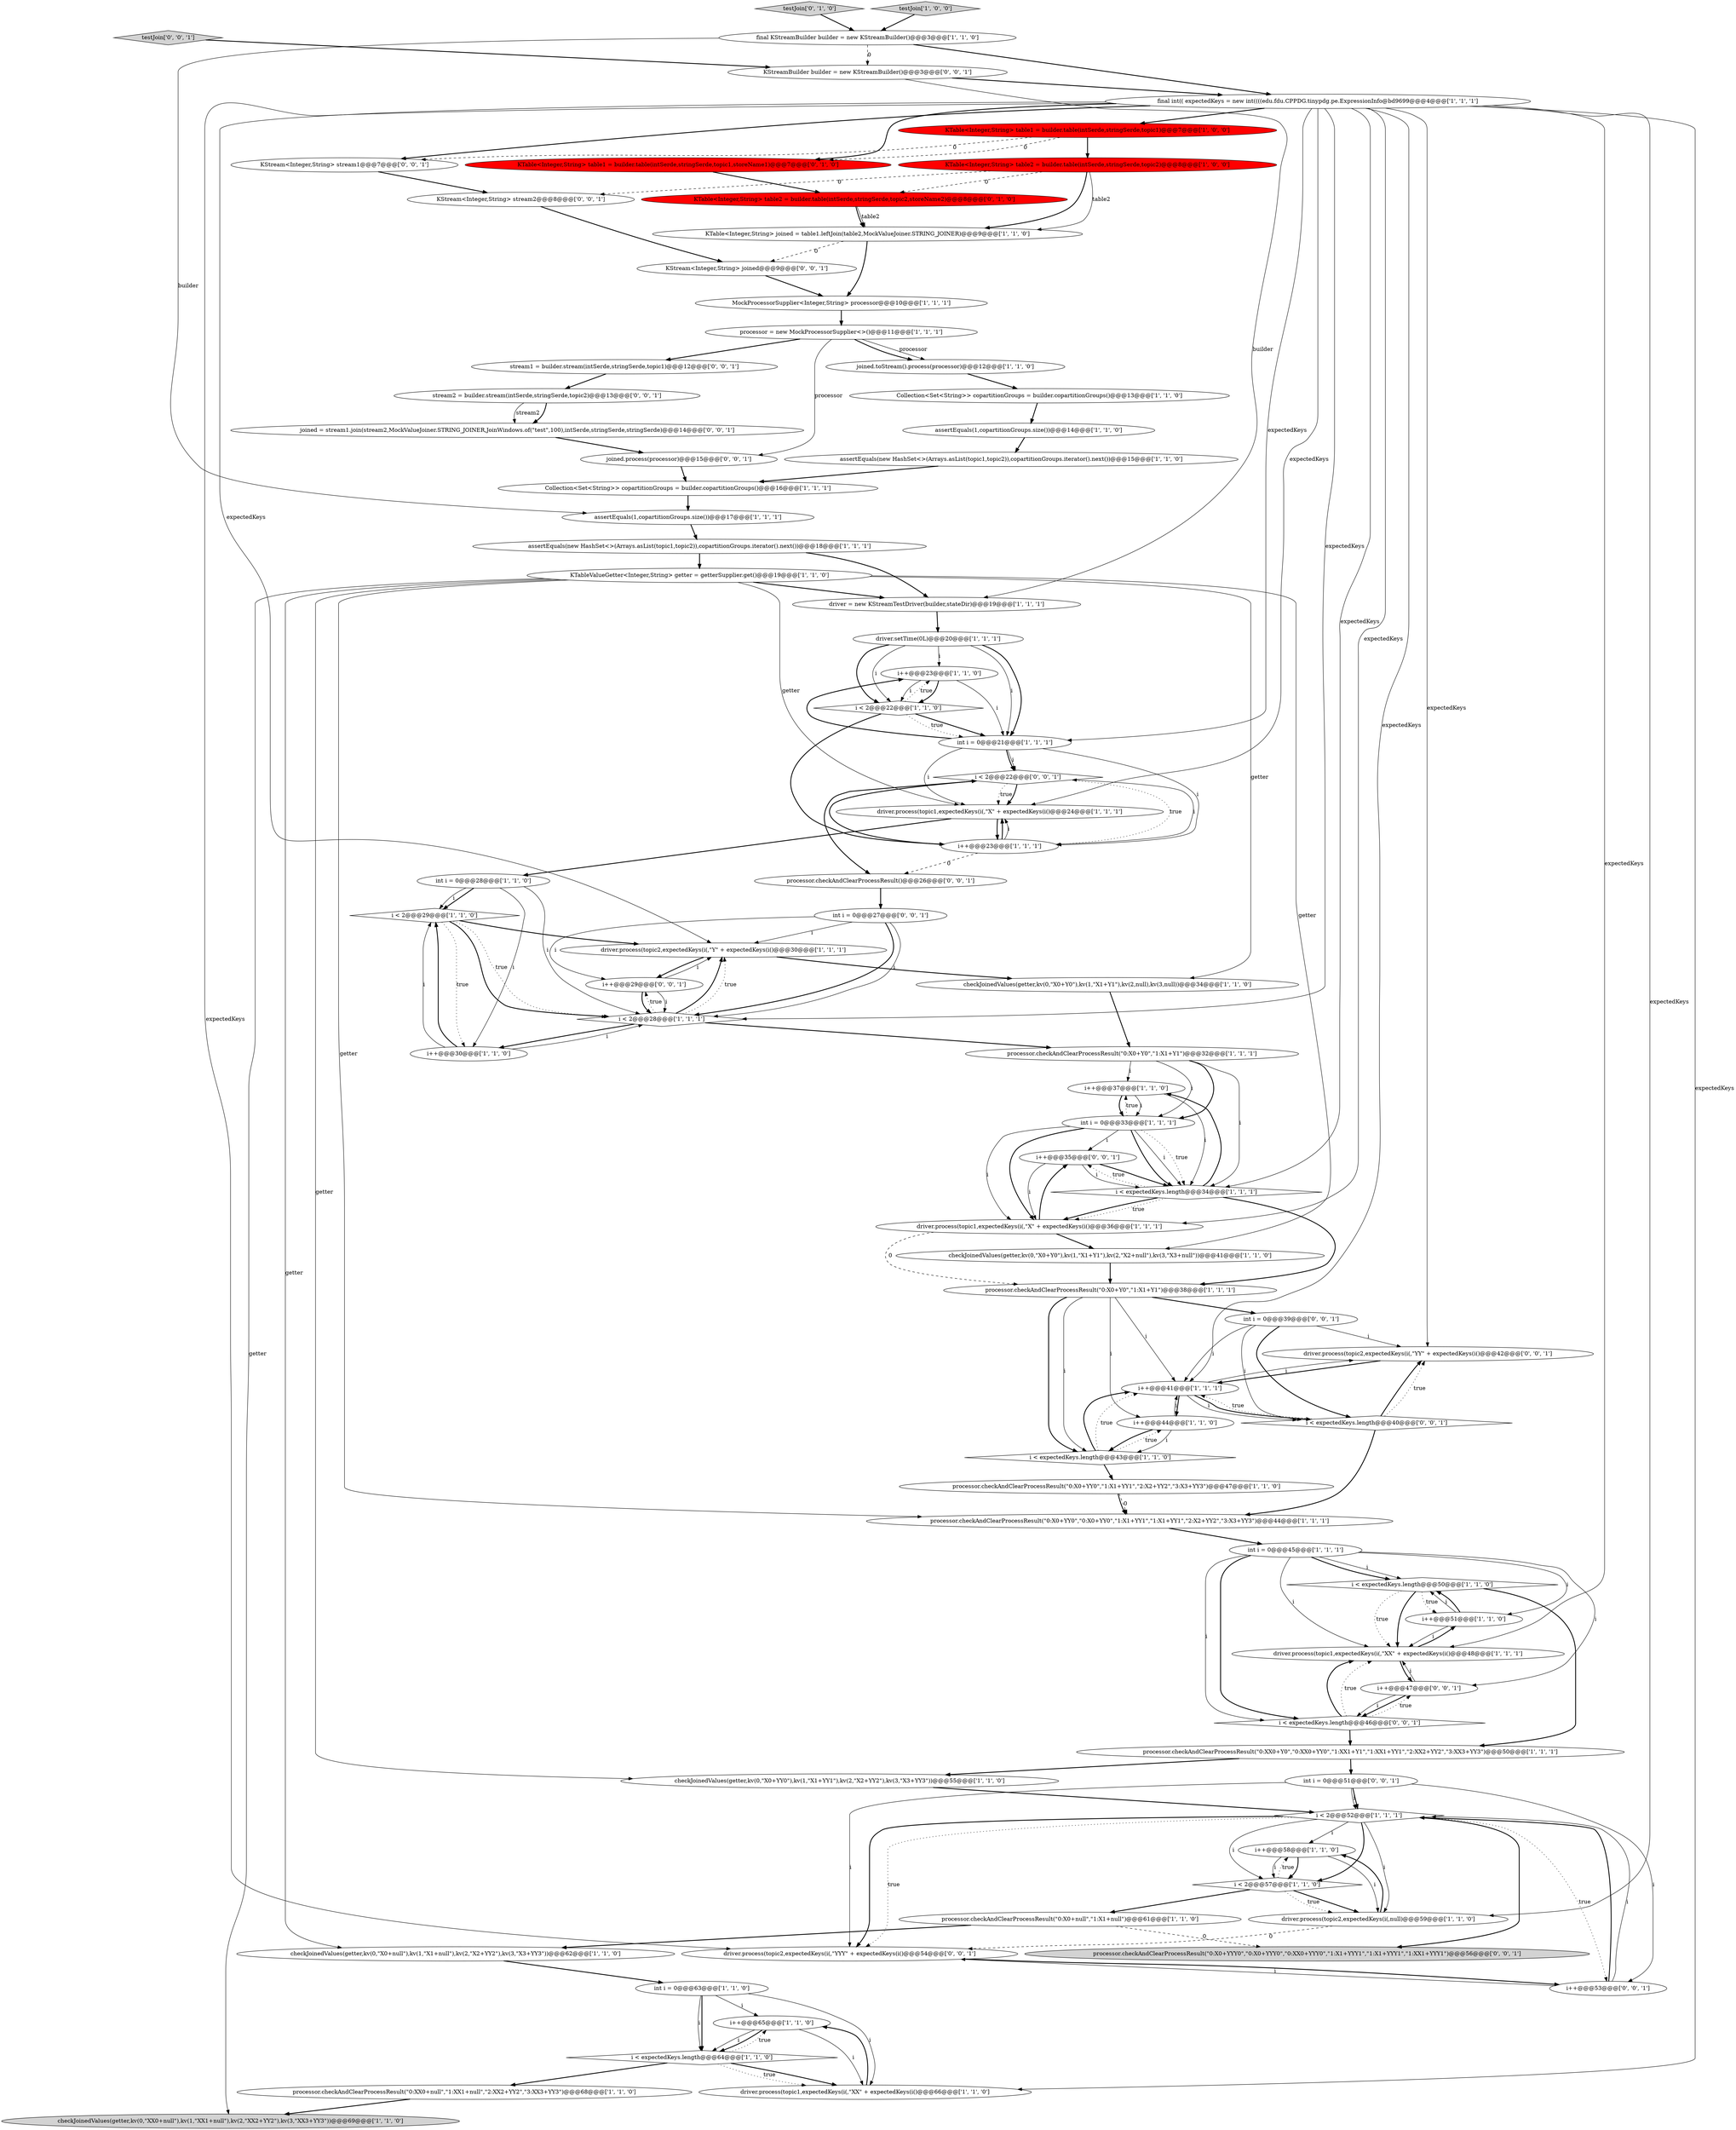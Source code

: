 digraph {
64 [style = filled, label = "joined = stream1.join(stream2,MockValueJoiner.STRING_JOINER,JoinWindows.of(\"test\",100),intSerde,stringSerde,stringSerde)@@@14@@@['0', '0', '1']", fillcolor = white, shape = ellipse image = "AAA0AAABBB3BBB"];
39 [style = filled, label = "i++@@@23@@@['1', '1', '0']", fillcolor = white, shape = ellipse image = "AAA0AAABBB1BBB"];
74 [style = filled, label = "int i = 0@@@27@@@['0', '0', '1']", fillcolor = white, shape = ellipse image = "AAA0AAABBB3BBB"];
58 [style = filled, label = "checkJoinedValues(getter,kv(0,\"X0+YY0\"),kv(1,\"X1+YY1\"),kv(2,\"X2+YY2\"),kv(3,\"X3+YY3\"))@@@55@@@['1', '1', '0']", fillcolor = white, shape = ellipse image = "AAA0AAABBB1BBB"];
15 [style = filled, label = "i < expectedKeys.length@@@50@@@['1', '1', '0']", fillcolor = white, shape = diamond image = "AAA0AAABBB1BBB"];
45 [style = filled, label = "i++@@@58@@@['1', '1', '0']", fillcolor = white, shape = ellipse image = "AAA0AAABBB1BBB"];
59 [style = filled, label = "testJoin['0', '1', '0']", fillcolor = lightgray, shape = diamond image = "AAA0AAABBB2BBB"];
28 [style = filled, label = "testJoin['1', '0', '0']", fillcolor = lightgray, shape = diamond image = "AAA0AAABBB1BBB"];
30 [style = filled, label = "int i = 0@@@45@@@['1', '1', '1']", fillcolor = white, shape = ellipse image = "AAA0AAABBB1BBB"];
68 [style = filled, label = "i++@@@35@@@['0', '0', '1']", fillcolor = white, shape = ellipse image = "AAA0AAABBB3BBB"];
42 [style = filled, label = "driver.process(topic1,expectedKeys(i(,\"X\" + expectedKeys(i()@@@24@@@['1', '1', '1']", fillcolor = white, shape = ellipse image = "AAA0AAABBB1BBB"];
6 [style = filled, label = "MockProcessorSupplier<Integer,String> processor@@@10@@@['1', '1', '1']", fillcolor = white, shape = ellipse image = "AAA0AAABBB1BBB"];
43 [style = filled, label = "processor.checkAndClearProcessResult(\"0:X0+Y0\",\"1:X1+Y1\")@@@38@@@['1', '1', '1']", fillcolor = white, shape = ellipse image = "AAA0AAABBB1BBB"];
65 [style = filled, label = "processor.checkAndClearProcessResult()@@@26@@@['0', '0', '1']", fillcolor = white, shape = ellipse image = "AAA0AAABBB3BBB"];
35 [style = filled, label = "i < 2@@@57@@@['1', '1', '0']", fillcolor = white, shape = diamond image = "AAA0AAABBB1BBB"];
25 [style = filled, label = "i++@@@65@@@['1', '1', '0']", fillcolor = white, shape = ellipse image = "AAA0AAABBB1BBB"];
37 [style = filled, label = "i < 2@@@29@@@['1', '1', '0']", fillcolor = white, shape = diamond image = "AAA0AAABBB1BBB"];
57 [style = filled, label = "processor.checkAndClearProcessResult(\"0:XX0+null\",\"1:XX1+null\",\"2:XX2+YY2\",\"3:XX3+YY3\")@@@68@@@['1', '1', '0']", fillcolor = white, shape = ellipse image = "AAA0AAABBB1BBB"];
78 [style = filled, label = "driver.process(topic2,expectedKeys(i(,\"YYY\" + expectedKeys(i()@@@54@@@['0', '0', '1']", fillcolor = white, shape = ellipse image = "AAA0AAABBB3BBB"];
0 [style = filled, label = "driver.process(topic2,expectedKeys(i(,null)@@@59@@@['1', '1', '0']", fillcolor = white, shape = ellipse image = "AAA0AAABBB1BBB"];
76 [style = filled, label = "int i = 0@@@39@@@['0', '0', '1']", fillcolor = white, shape = ellipse image = "AAA0AAABBB3BBB"];
11 [style = filled, label = "checkJoinedValues(getter,kv(0,\"X0+Y0\"),kv(1,\"X1+Y1\"),kv(2,null),kv(3,null))@@@34@@@['1', '1', '0']", fillcolor = white, shape = ellipse image = "AAA0AAABBB1BBB"];
56 [style = filled, label = "processor.checkAndClearProcessResult(\"0:X0+null\",\"1:X1+null\")@@@61@@@['1', '1', '0']", fillcolor = white, shape = ellipse image = "AAA0AAABBB1BBB"];
7 [style = filled, label = "final int(( expectedKeys = new int((((edu.fdu.CPPDG.tinypdg.pe.ExpressionInfo@bd9699@@@4@@@['1', '1', '1']", fillcolor = white, shape = ellipse image = "AAA0AAABBB1BBB"];
47 [style = filled, label = "driver = new KStreamTestDriver(builder,stateDir)@@@19@@@['1', '1', '1']", fillcolor = white, shape = ellipse image = "AAA0AAABBB1BBB"];
38 [style = filled, label = "assertEquals(1,copartitionGroups.size())@@@14@@@['1', '1', '0']", fillcolor = white, shape = ellipse image = "AAA0AAABBB1BBB"];
40 [style = filled, label = "driver.process(topic2,expectedKeys(i(,\"Y\" + expectedKeys(i()@@@30@@@['1', '1', '1']", fillcolor = white, shape = ellipse image = "AAA0AAABBB1BBB"];
75 [style = filled, label = "driver.process(topic2,expectedKeys(i(,\"YY\" + expectedKeys(i()@@@42@@@['0', '0', '1']", fillcolor = white, shape = ellipse image = "AAA0AAABBB3BBB"];
55 [style = filled, label = "driver.setTime(0L)@@@20@@@['1', '1', '1']", fillcolor = white, shape = ellipse image = "AAA0AAABBB1BBB"];
50 [style = filled, label = "int i = 0@@@28@@@['1', '1', '0']", fillcolor = white, shape = ellipse image = "AAA0AAABBB1BBB"];
18 [style = filled, label = "processor.checkAndClearProcessResult(\"0:XX0+Y0\",\"0:XX0+YY0\",\"1:XX1+Y1\",\"1:XX1+YY1\",\"2:XX2+YY2\",\"3:XX3+YY3\")@@@50@@@['1', '1', '1']", fillcolor = white, shape = ellipse image = "AAA0AAABBB1BBB"];
14 [style = filled, label = "assertEquals(1,copartitionGroups.size())@@@17@@@['1', '1', '1']", fillcolor = white, shape = ellipse image = "AAA0AAABBB1BBB"];
52 [style = filled, label = "KTable<Integer,String> table1 = builder.table(intSerde,stringSerde,topic1)@@@7@@@['1', '0', '0']", fillcolor = red, shape = ellipse image = "AAA1AAABBB1BBB"];
71 [style = filled, label = "KStream<Integer,String> joined@@@9@@@['0', '0', '1']", fillcolor = white, shape = ellipse image = "AAA0AAABBB3BBB"];
54 [style = filled, label = "assertEquals(new HashSet<>(Arrays.asList(topic1,topic2)),copartitionGroups.iterator().next())@@@15@@@['1', '1', '0']", fillcolor = white, shape = ellipse image = "AAA0AAABBB1BBB"];
8 [style = filled, label = "int i = 0@@@21@@@['1', '1', '1']", fillcolor = white, shape = ellipse image = "AAA0AAABBB1BBB"];
70 [style = filled, label = "int i = 0@@@51@@@['0', '0', '1']", fillcolor = white, shape = ellipse image = "AAA0AAABBB3BBB"];
16 [style = filled, label = "joined.toStream().process(processor)@@@12@@@['1', '1', '0']", fillcolor = white, shape = ellipse image = "AAA0AAABBB1BBB"];
26 [style = filled, label = "KTable<Integer,String> joined = table1.leftJoin(table2,MockValueJoiner.STRING_JOINER)@@@9@@@['1', '1', '0']", fillcolor = white, shape = ellipse image = "AAA0AAABBB1BBB"];
22 [style = filled, label = "i < 2@@@28@@@['1', '1', '1']", fillcolor = white, shape = diamond image = "AAA0AAABBB1BBB"];
2 [style = filled, label = "i < 2@@@52@@@['1', '1', '1']", fillcolor = white, shape = diamond image = "AAA0AAABBB1BBB"];
9 [style = filled, label = "i++@@@51@@@['1', '1', '0']", fillcolor = white, shape = ellipse image = "AAA0AAABBB1BBB"];
21 [style = filled, label = "i < expectedKeys.length@@@43@@@['1', '1', '0']", fillcolor = white, shape = diamond image = "AAA0AAABBB1BBB"];
53 [style = filled, label = "KTable<Integer,String> table2 = builder.table(intSerde,stringSerde,topic2)@@@8@@@['1', '0', '0']", fillcolor = red, shape = ellipse image = "AAA1AAABBB1BBB"];
31 [style = filled, label = "processor.checkAndClearProcessResult(\"0:X0+YY0\",\"0:X0+YY0\",\"1:X1+YY1\",\"1:X1+YY1\",\"2:X2+YY2\",\"3:X3+YY3\")@@@44@@@['1', '1', '1']", fillcolor = white, shape = ellipse image = "AAA0AAABBB1BBB"];
63 [style = filled, label = "i++@@@53@@@['0', '0', '1']", fillcolor = white, shape = ellipse image = "AAA0AAABBB3BBB"];
4 [style = filled, label = "i++@@@23@@@['1', '1', '1']", fillcolor = white, shape = ellipse image = "AAA0AAABBB1BBB"];
1 [style = filled, label = "checkJoinedValues(getter,kv(0,\"X0+null\"),kv(1,\"X1+null\"),kv(2,\"X2+YY2\"),kv(3,\"X3+YY3\"))@@@62@@@['1', '1', '0']", fillcolor = white, shape = ellipse image = "AAA0AAABBB1BBB"];
82 [style = filled, label = "KStream<Integer,String> stream2@@@8@@@['0', '0', '1']", fillcolor = white, shape = ellipse image = "AAA0AAABBB3BBB"];
20 [style = filled, label = "processor.checkAndClearProcessResult(\"0:X0+Y0\",\"1:X1+Y1\")@@@32@@@['1', '1', '1']", fillcolor = white, shape = ellipse image = "AAA0AAABBB1BBB"];
33 [style = filled, label = "assertEquals(new HashSet<>(Arrays.asList(topic1,topic2)),copartitionGroups.iterator().next())@@@18@@@['1', '1', '1']", fillcolor = white, shape = ellipse image = "AAA0AAABBB1BBB"];
72 [style = filled, label = "i < 2@@@22@@@['0', '0', '1']", fillcolor = white, shape = diamond image = "AAA0AAABBB3BBB"];
5 [style = filled, label = "i < expectedKeys.length@@@64@@@['1', '1', '0']", fillcolor = white, shape = diamond image = "AAA0AAABBB1BBB"];
46 [style = filled, label = "int i = 0@@@63@@@['1', '1', '0']", fillcolor = white, shape = ellipse image = "AAA0AAABBB1BBB"];
41 [style = filled, label = "processor = new MockProcessorSupplier<>()@@@11@@@['1', '1', '1']", fillcolor = white, shape = ellipse image = "AAA0AAABBB1BBB"];
60 [style = filled, label = "KTable<Integer,String> table1 = builder.table(intSerde,stringSerde,topic1,storeName1)@@@7@@@['0', '1', '0']", fillcolor = red, shape = ellipse image = "AAA1AAABBB2BBB"];
67 [style = filled, label = "joined.process(processor)@@@15@@@['0', '0', '1']", fillcolor = white, shape = ellipse image = "AAA0AAABBB3BBB"];
61 [style = filled, label = "KTable<Integer,String> table2 = builder.table(intSerde,stringSerde,topic2,storeName2)@@@8@@@['0', '1', '0']", fillcolor = red, shape = ellipse image = "AAA1AAABBB2BBB"];
19 [style = filled, label = "Collection<Set<String>> copartitionGroups = builder.copartitionGroups()@@@13@@@['1', '1', '0']", fillcolor = white, shape = ellipse image = "AAA0AAABBB1BBB"];
73 [style = filled, label = "KStreamBuilder builder = new KStreamBuilder()@@@3@@@['0', '0', '1']", fillcolor = white, shape = ellipse image = "AAA0AAABBB3BBB"];
24 [style = filled, label = "i++@@@41@@@['1', '1', '1']", fillcolor = white, shape = ellipse image = "AAA0AAABBB1BBB"];
29 [style = filled, label = "i++@@@30@@@['1', '1', '0']", fillcolor = white, shape = ellipse image = "AAA0AAABBB1BBB"];
44 [style = filled, label = "final KStreamBuilder builder = new KStreamBuilder()@@@3@@@['1', '1', '0']", fillcolor = white, shape = ellipse image = "AAA0AAABBB1BBB"];
49 [style = filled, label = "i < 2@@@22@@@['1', '1', '0']", fillcolor = white, shape = diamond image = "AAA0AAABBB1BBB"];
3 [style = filled, label = "KTableValueGetter<Integer,String> getter = getterSupplier.get()@@@19@@@['1', '1', '0']", fillcolor = white, shape = ellipse image = "AAA0AAABBB1BBB"];
69 [style = filled, label = "processor.checkAndClearProcessResult(\"0:X0+YYY0\",\"0:X0+YYY0\",\"0:XX0+YYY0\",\"1:X1+YYY1\",\"1:X1+YYY1\",\"1:XX1+YYY1\")@@@56@@@['0', '0', '1']", fillcolor = lightgray, shape = ellipse image = "AAA0AAABBB3BBB"];
84 [style = filled, label = "stream1 = builder.stream(intSerde,stringSerde,topic1)@@@12@@@['0', '0', '1']", fillcolor = white, shape = ellipse image = "AAA0AAABBB3BBB"];
36 [style = filled, label = "Collection<Set<String>> copartitionGroups = builder.copartitionGroups()@@@16@@@['1', '1', '1']", fillcolor = white, shape = ellipse image = "AAA0AAABBB1BBB"];
83 [style = filled, label = "i < expectedKeys.length@@@40@@@['0', '0', '1']", fillcolor = white, shape = diamond image = "AAA0AAABBB3BBB"];
79 [style = filled, label = "testJoin['0', '0', '1']", fillcolor = lightgray, shape = diamond image = "AAA0AAABBB3BBB"];
17 [style = filled, label = "i++@@@44@@@['1', '1', '0']", fillcolor = white, shape = ellipse image = "AAA0AAABBB1BBB"];
34 [style = filled, label = "checkJoinedValues(getter,kv(0,\"X0+Y0\"),kv(1,\"X1+Y1\"),kv(2,\"X2+null\"),kv(3,\"X3+null\"))@@@41@@@['1', '1', '0']", fillcolor = white, shape = ellipse image = "AAA0AAABBB1BBB"];
51 [style = filled, label = "i++@@@37@@@['1', '1', '0']", fillcolor = white, shape = ellipse image = "AAA0AAABBB1BBB"];
13 [style = filled, label = "driver.process(topic1,expectedKeys(i(,\"XX\" + expectedKeys(i()@@@66@@@['1', '1', '0']", fillcolor = white, shape = ellipse image = "AAA0AAABBB1BBB"];
12 [style = filled, label = "processor.checkAndClearProcessResult(\"0:X0+YY0\",\"1:X1+YY1\",\"2:X2+YY2\",\"3:X3+YY3\")@@@47@@@['1', '1', '0']", fillcolor = white, shape = ellipse image = "AAA0AAABBB1BBB"];
81 [style = filled, label = "i++@@@29@@@['0', '0', '1']", fillcolor = white, shape = ellipse image = "AAA0AAABBB3BBB"];
10 [style = filled, label = "driver.process(topic1,expectedKeys(i(,\"X\" + expectedKeys(i()@@@36@@@['1', '1', '1']", fillcolor = white, shape = ellipse image = "AAA0AAABBB1BBB"];
80 [style = filled, label = "KStream<Integer,String> stream1@@@7@@@['0', '0', '1']", fillcolor = white, shape = ellipse image = "AAA0AAABBB3BBB"];
23 [style = filled, label = "driver.process(topic1,expectedKeys(i(,\"XX\" + expectedKeys(i()@@@48@@@['1', '1', '1']", fillcolor = white, shape = ellipse image = "AAA0AAABBB1BBB"];
62 [style = filled, label = "i < expectedKeys.length@@@46@@@['0', '0', '1']", fillcolor = white, shape = diamond image = "AAA0AAABBB3BBB"];
48 [style = filled, label = "int i = 0@@@33@@@['1', '1', '1']", fillcolor = white, shape = ellipse image = "AAA0AAABBB1BBB"];
32 [style = filled, label = "checkJoinedValues(getter,kv(0,\"XX0+null\"),kv(1,\"XX1+null\"),kv(2,\"XX2+YY2\"),kv(3,\"XX3+YY3\"))@@@69@@@['1', '1', '0']", fillcolor = lightgray, shape = ellipse image = "AAA0AAABBB1BBB"];
77 [style = filled, label = "i++@@@47@@@['0', '0', '1']", fillcolor = white, shape = ellipse image = "AAA0AAABBB3BBB"];
27 [style = filled, label = "i < expectedKeys.length@@@34@@@['1', '1', '1']", fillcolor = white, shape = diamond image = "AAA0AAABBB1BBB"];
66 [style = filled, label = "stream2 = builder.stream(intSerde,stringSerde,topic2)@@@13@@@['0', '0', '1']", fillcolor = white, shape = ellipse image = "AAA0AAABBB3BBB"];
2->35 [style = bold, label=""];
29->22 [style = solid, label="i"];
74->22 [style = bold, label=""];
30->23 [style = solid, label="i"];
56->1 [style = bold, label=""];
46->5 [style = bold, label=""];
82->71 [style = bold, label=""];
9->23 [style = solid, label="i"];
55->49 [style = bold, label=""];
51->48 [style = solid, label="i"];
0->78 [style = dashed, label="0"];
83->75 [style = bold, label=""];
49->39 [style = dotted, label="true"];
44->7 [style = bold, label=""];
20->51 [style = solid, label="i"];
12->31 [style = dashed, label="0"];
30->62 [style = solid, label="i"];
52->80 [style = dashed, label="0"];
21->24 [style = bold, label=""];
7->13 [style = solid, label="expectedKeys"];
3->31 [style = solid, label="getter"];
7->52 [style = bold, label=""];
74->22 [style = solid, label="i"];
48->27 [style = bold, label=""];
15->9 [style = dotted, label="true"];
1->46 [style = bold, label=""];
23->77 [style = bold, label=""];
49->8 [style = bold, label=""];
7->60 [style = bold, label=""];
48->27 [style = solid, label="i"];
74->81 [style = solid, label="i"];
5->13 [style = dotted, label="true"];
80->82 [style = bold, label=""];
40->11 [style = bold, label=""];
51->48 [style = bold, label=""];
48->10 [style = solid, label="i"];
21->24 [style = dotted, label="true"];
4->72 [style = solid, label="i"];
3->11 [style = solid, label="getter"];
66->64 [style = bold, label=""];
20->48 [style = bold, label=""];
30->77 [style = solid, label="i"];
39->49 [style = bold, label=""];
6->41 [style = bold, label=""];
24->17 [style = bold, label=""];
31->30 [style = bold, label=""];
48->10 [style = bold, label=""];
44->14 [style = solid, label="builder"];
48->68 [style = solid, label="i"];
56->69 [style = dashed, label="0"];
43->24 [style = solid, label="i"];
2->69 [style = bold, label=""];
49->4 [style = bold, label=""];
74->40 [style = solid, label="i"];
27->51 [style = bold, label=""];
44->73 [style = dashed, label="0"];
62->23 [style = bold, label=""];
62->18 [style = bold, label=""];
8->39 [style = bold, label=""];
45->35 [style = bold, label=""];
17->21 [style = bold, label=""];
8->4 [style = solid, label="i"];
81->22 [style = bold, label=""];
3->58 [style = solid, label="getter"];
77->62 [style = bold, label=""];
13->25 [style = bold, label=""];
27->68 [style = dotted, label="true"];
61->26 [style = bold, label=""];
33->3 [style = bold, label=""];
7->75 [style = solid, label="expectedKeys"];
46->13 [style = solid, label="i"];
65->74 [style = bold, label=""];
75->24 [style = bold, label=""];
25->13 [style = solid, label="i"];
50->37 [style = bold, label=""];
25->5 [style = solid, label="i"];
63->2 [style = bold, label=""];
4->65 [style = dashed, label="0"];
8->72 [style = bold, label=""];
39->8 [style = solid, label="i"];
7->24 [style = solid, label="expectedKeys"];
58->2 [style = bold, label=""];
7->78 [style = solid, label="expectedKeys"];
21->17 [style = dotted, label="true"];
70->2 [style = bold, label=""];
26->6 [style = bold, label=""];
16->19 [style = bold, label=""];
36->14 [style = bold, label=""];
40->81 [style = bold, label=""];
3->1 [style = solid, label="getter"];
45->0 [style = solid, label="i"];
77->23 [style = solid, label="i"];
17->21 [style = solid, label="i"];
4->72 [style = bold, label=""];
52->60 [style = dashed, label="0"];
62->77 [style = dotted, label="true"];
5->57 [style = bold, label=""];
57->32 [style = bold, label=""];
66->64 [style = solid, label="stream2"];
35->0 [style = bold, label=""];
30->9 [style = solid, label="i"];
63->78 [style = solid, label="i"];
29->37 [style = solid, label="i"];
10->34 [style = bold, label=""];
33->47 [style = bold, label=""];
22->20 [style = bold, label=""];
83->31 [style = bold, label=""];
70->78 [style = solid, label="i"];
5->25 [style = dotted, label="true"];
53->82 [style = dashed, label="0"];
20->48 [style = solid, label="i"];
30->15 [style = solid, label="i"];
18->70 [style = bold, label=""];
81->40 [style = solid, label="i"];
10->43 [style = dashed, label="0"];
84->66 [style = bold, label=""];
81->22 [style = solid, label="i"];
59->44 [style = bold, label=""];
2->45 [style = solid, label="i"];
68->10 [style = solid, label="i"];
19->38 [style = bold, label=""];
43->17 [style = solid, label="i"];
12->31 [style = bold, label=""];
30->15 [style = bold, label=""];
3->34 [style = solid, label="getter"];
49->8 [style = dotted, label="true"];
7->0 [style = solid, label="expectedKeys"];
27->43 [style = bold, label=""];
4->42 [style = solid, label="i"];
76->24 [style = solid, label="i"];
50->29 [style = solid, label="i"];
0->45 [style = bold, label=""];
3->32 [style = solid, label="getter"];
2->63 [style = dotted, label="true"];
38->54 [style = bold, label=""];
53->26 [style = solid, label="table2"];
61->26 [style = solid, label="table2"];
62->23 [style = dotted, label="true"];
22->29 [style = bold, label=""];
48->27 [style = dotted, label="true"];
63->2 [style = solid, label="i"];
43->21 [style = solid, label="i"];
3->47 [style = bold, label=""];
73->7 [style = bold, label=""];
43->76 [style = bold, label=""];
29->37 [style = bold, label=""];
22->81 [style = dotted, label="true"];
50->22 [style = solid, label="i"];
9->15 [style = solid, label="i"];
70->2 [style = solid, label="i"];
70->63 [style = solid, label="i"];
21->12 [style = bold, label=""];
26->71 [style = dashed, label="0"];
50->37 [style = solid, label="i"];
42->4 [style = bold, label=""];
45->35 [style = solid, label="i"];
72->4 [style = dotted, label="true"];
37->22 [style = bold, label=""];
46->25 [style = solid, label="i"];
72->42 [style = dotted, label="true"];
30->62 [style = bold, label=""];
60->61 [style = bold, label=""];
73->47 [style = solid, label="builder"];
54->36 [style = bold, label=""];
18->58 [style = bold, label=""];
72->65 [style = bold, label=""];
41->16 [style = solid, label="processor"];
55->39 [style = solid, label="i"];
7->42 [style = solid, label="expectedKeys"];
5->13 [style = bold, label=""];
27->10 [style = bold, label=""];
2->78 [style = bold, label=""];
53->26 [style = bold, label=""];
37->22 [style = dotted, label="true"];
2->0 [style = solid, label="i"];
17->24 [style = solid, label="i"];
25->5 [style = bold, label=""];
41->16 [style = bold, label=""];
76->75 [style = solid, label="i"];
64->67 [style = bold, label=""];
46->5 [style = solid, label="i"];
7->40 [style = solid, label="expectedKeys"];
35->0 [style = dotted, label="true"];
15->23 [style = dotted, label="true"];
68->27 [style = bold, label=""];
34->43 [style = bold, label=""];
78->63 [style = bold, label=""];
71->6 [style = bold, label=""];
76->83 [style = solid, label="i"];
35->45 [style = dotted, label="true"];
8->42 [style = solid, label="i"];
22->40 [style = bold, label=""];
24->83 [style = solid, label="i"];
51->27 [style = solid, label="i"];
11->20 [style = bold, label=""];
15->23 [style = bold, label=""];
43->21 [style = bold, label=""];
7->22 [style = solid, label="expectedKeys"];
2->35 [style = solid, label="i"];
10->68 [style = bold, label=""];
42->50 [style = bold, label=""];
55->49 [style = solid, label="i"];
52->53 [style = bold, label=""];
72->42 [style = bold, label=""];
83->24 [style = dotted, label="true"];
68->27 [style = solid, label="i"];
27->10 [style = dotted, label="true"];
4->42 [style = bold, label=""];
7->80 [style = bold, label=""];
48->51 [style = dotted, label="true"];
37->29 [style = dotted, label="true"];
22->40 [style = dotted, label="true"];
39->49 [style = solid, label="i"];
83->75 [style = dotted, label="true"];
53->61 [style = dashed, label="0"];
35->56 [style = bold, label=""];
15->18 [style = bold, label=""];
79->73 [style = bold, label=""];
41->67 [style = solid, label="processor"];
14->33 [style = bold, label=""];
7->23 [style = solid, label="expectedKeys"];
7->10 [style = solid, label="expectedKeys"];
8->72 [style = solid, label="i"];
2->78 [style = dotted, label="true"];
20->27 [style = solid, label="i"];
76->83 [style = bold, label=""];
47->55 [style = bold, label=""];
24->75 [style = solid, label="i"];
9->15 [style = bold, label=""];
55->8 [style = solid, label="i"];
77->62 [style = solid, label="i"];
28->44 [style = bold, label=""];
24->83 [style = bold, label=""];
7->27 [style = solid, label="expectedKeys"];
67->36 [style = bold, label=""];
7->8 [style = solid, label="expectedKeys"];
23->9 [style = bold, label=""];
41->84 [style = bold, label=""];
55->8 [style = bold, label=""];
37->40 [style = bold, label=""];
3->42 [style = solid, label="getter"];
}
